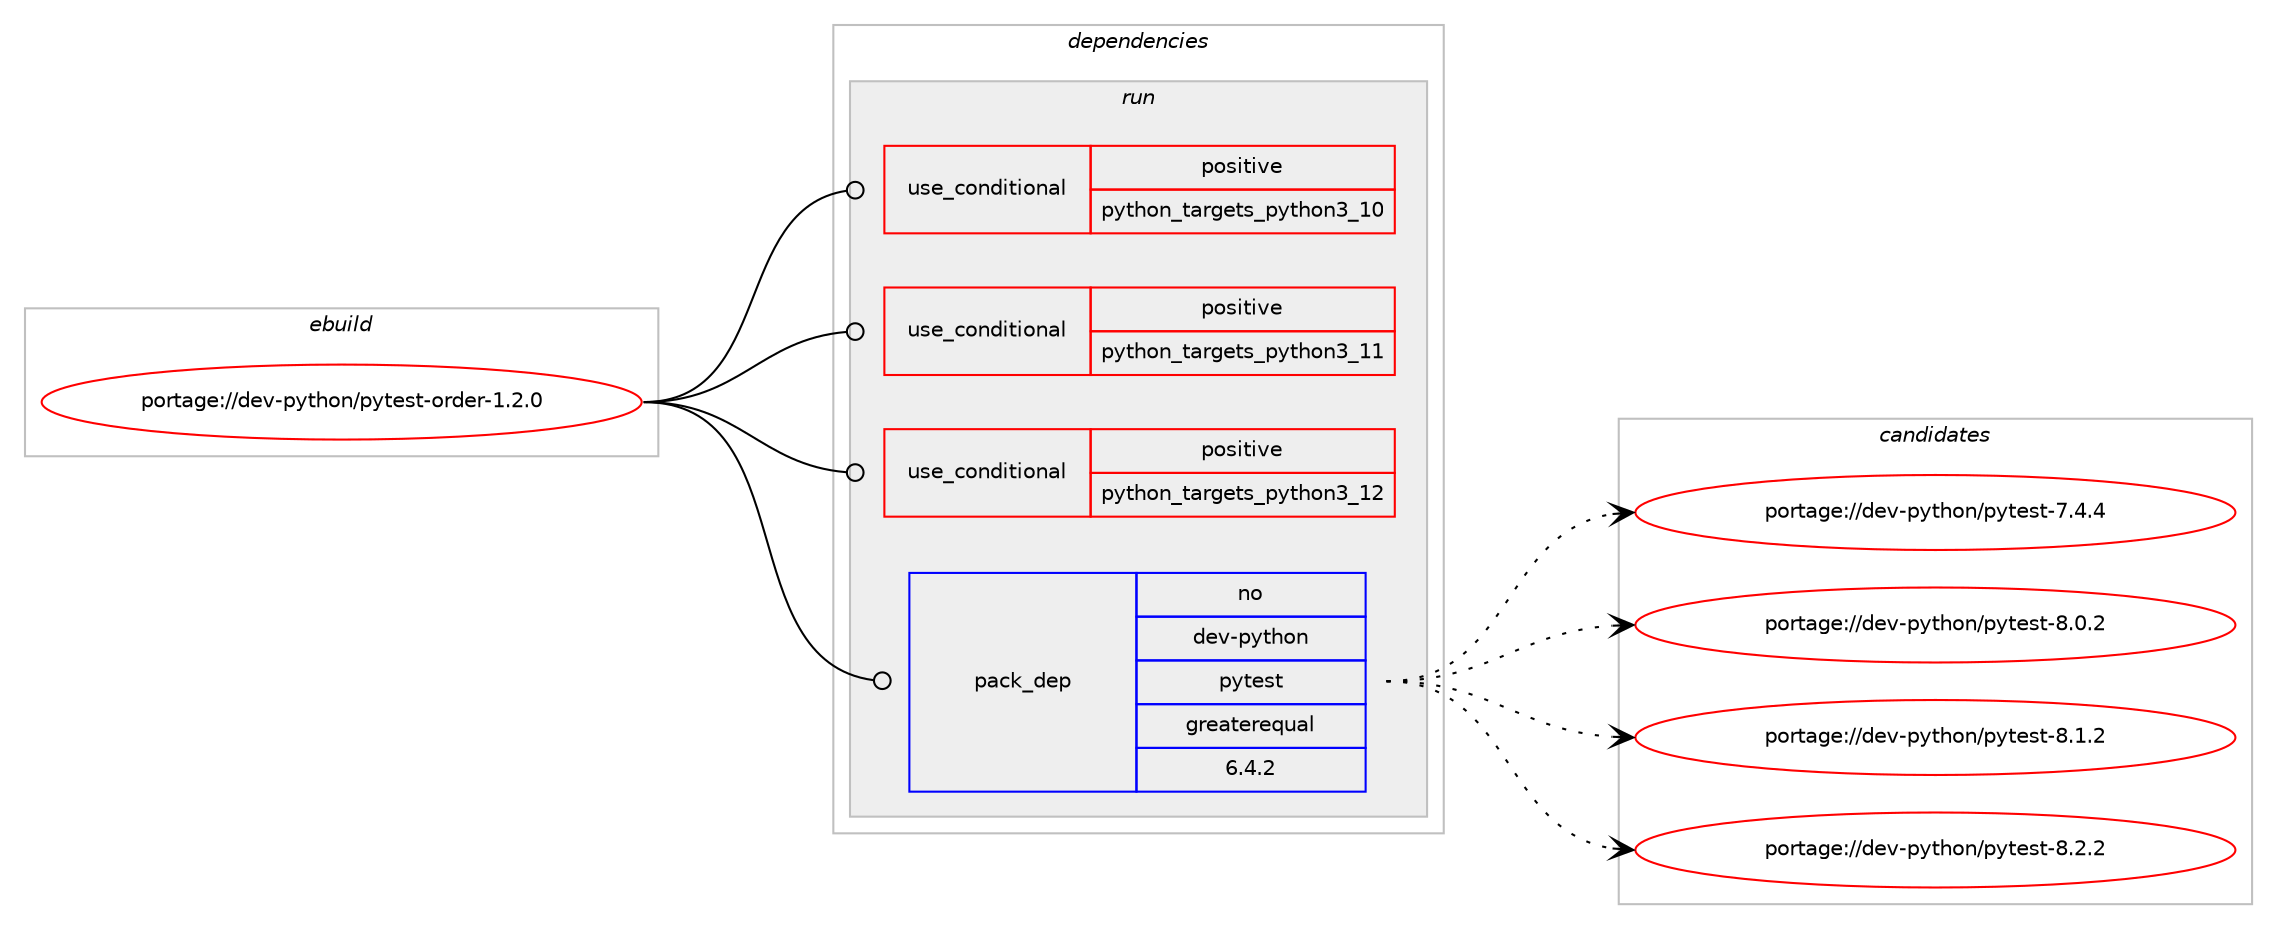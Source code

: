 digraph prolog {

# *************
# Graph options
# *************

newrank=true;
concentrate=true;
compound=true;
graph [rankdir=LR,fontname=Helvetica,fontsize=10,ranksep=1.5];#, ranksep=2.5, nodesep=0.2];
edge  [arrowhead=vee];
node  [fontname=Helvetica,fontsize=10];

# **********
# The ebuild
# **********

subgraph cluster_leftcol {
color=gray;
rank=same;
label=<<i>ebuild</i>>;
id [label="portage://dev-python/pytest-order-1.2.0", color=red, width=4, href="../dev-python/pytest-order-1.2.0.svg"];
}

# ****************
# The dependencies
# ****************

subgraph cluster_midcol {
color=gray;
label=<<i>dependencies</i>>;
subgraph cluster_compile {
fillcolor="#eeeeee";
style=filled;
label=<<i>compile</i>>;
}
subgraph cluster_compileandrun {
fillcolor="#eeeeee";
style=filled;
label=<<i>compile and run</i>>;
}
subgraph cluster_run {
fillcolor="#eeeeee";
style=filled;
label=<<i>run</i>>;
subgraph cond36785 {
dependency79999 [label=<<TABLE BORDER="0" CELLBORDER="1" CELLSPACING="0" CELLPADDING="4"><TR><TD ROWSPAN="3" CELLPADDING="10">use_conditional</TD></TR><TR><TD>positive</TD></TR><TR><TD>python_targets_python3_10</TD></TR></TABLE>>, shape=none, color=red];
# *** BEGIN UNKNOWN DEPENDENCY TYPE (TODO) ***
# dependency79999 -> package_dependency(portage://dev-python/pytest-order-1.2.0,run,no,dev-lang,python,none,[,,],[slot(3.10)],[])
# *** END UNKNOWN DEPENDENCY TYPE (TODO) ***

}
id:e -> dependency79999:w [weight=20,style="solid",arrowhead="odot"];
subgraph cond36786 {
dependency80000 [label=<<TABLE BORDER="0" CELLBORDER="1" CELLSPACING="0" CELLPADDING="4"><TR><TD ROWSPAN="3" CELLPADDING="10">use_conditional</TD></TR><TR><TD>positive</TD></TR><TR><TD>python_targets_python3_11</TD></TR></TABLE>>, shape=none, color=red];
# *** BEGIN UNKNOWN DEPENDENCY TYPE (TODO) ***
# dependency80000 -> package_dependency(portage://dev-python/pytest-order-1.2.0,run,no,dev-lang,python,none,[,,],[slot(3.11)],[])
# *** END UNKNOWN DEPENDENCY TYPE (TODO) ***

}
id:e -> dependency80000:w [weight=20,style="solid",arrowhead="odot"];
subgraph cond36787 {
dependency80001 [label=<<TABLE BORDER="0" CELLBORDER="1" CELLSPACING="0" CELLPADDING="4"><TR><TD ROWSPAN="3" CELLPADDING="10">use_conditional</TD></TR><TR><TD>positive</TD></TR><TR><TD>python_targets_python3_12</TD></TR></TABLE>>, shape=none, color=red];
# *** BEGIN UNKNOWN DEPENDENCY TYPE (TODO) ***
# dependency80001 -> package_dependency(portage://dev-python/pytest-order-1.2.0,run,no,dev-lang,python,none,[,,],[slot(3.12)],[])
# *** END UNKNOWN DEPENDENCY TYPE (TODO) ***

}
id:e -> dependency80001:w [weight=20,style="solid",arrowhead="odot"];
subgraph pack41979 {
dependency80002 [label=<<TABLE BORDER="0" CELLBORDER="1" CELLSPACING="0" CELLPADDING="4" WIDTH="220"><TR><TD ROWSPAN="6" CELLPADDING="30">pack_dep</TD></TR><TR><TD WIDTH="110">no</TD></TR><TR><TD>dev-python</TD></TR><TR><TD>pytest</TD></TR><TR><TD>greaterequal</TD></TR><TR><TD>6.4.2</TD></TR></TABLE>>, shape=none, color=blue];
}
id:e -> dependency80002:w [weight=20,style="solid",arrowhead="odot"];
}
}

# **************
# The candidates
# **************

subgraph cluster_choices {
rank=same;
color=gray;
label=<<i>candidates</i>>;

subgraph choice41979 {
color=black;
nodesep=1;
choice1001011184511212111610411111047112121116101115116455546524652 [label="portage://dev-python/pytest-7.4.4", color=red, width=4,href="../dev-python/pytest-7.4.4.svg"];
choice1001011184511212111610411111047112121116101115116455646484650 [label="portage://dev-python/pytest-8.0.2", color=red, width=4,href="../dev-python/pytest-8.0.2.svg"];
choice1001011184511212111610411111047112121116101115116455646494650 [label="portage://dev-python/pytest-8.1.2", color=red, width=4,href="../dev-python/pytest-8.1.2.svg"];
choice1001011184511212111610411111047112121116101115116455646504650 [label="portage://dev-python/pytest-8.2.2", color=red, width=4,href="../dev-python/pytest-8.2.2.svg"];
dependency80002:e -> choice1001011184511212111610411111047112121116101115116455546524652:w [style=dotted,weight="100"];
dependency80002:e -> choice1001011184511212111610411111047112121116101115116455646484650:w [style=dotted,weight="100"];
dependency80002:e -> choice1001011184511212111610411111047112121116101115116455646494650:w [style=dotted,weight="100"];
dependency80002:e -> choice1001011184511212111610411111047112121116101115116455646504650:w [style=dotted,weight="100"];
}
}

}
